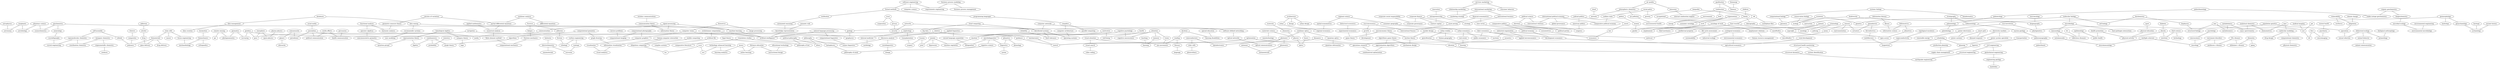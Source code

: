 strict graph "" {
	node [label="\N"];
	2053	[id=2053,
		label=exoplanets,
		level=6,
		pos="-12212.093508848766,-8128.687470423221",
		weight=0];
	4895	[id=4895,
		label=astronomy,
		level=6,
		pos="-12550.876695762203,-9543.082760624477",
		weight=0];
	2053 -- 4895	[level=6];
	3163	[id=3163,
		label=astrobiology,
		level=6,
		pos="-11290.850110504618,-7171.734006421656",
		weight=0];
	2053 -- 3163	[level=6];
	6	[id=6,
		label=gasification,
		level=7,
		pos="-20362.047614161955,16638.62309094028",
		weight=0];
	476	[id=476,
		label=combustion,
		level=5,
		pos="-19637.796480166387,17808.087986346894",
		weight=0];
	6 -- 476	[level=7];
	3697	[id=3697,
		label=biomass,
		level=8,
		pos="-21007.812276681892,16061.119360492492",
		weight=0];
	6 -- 3697	[level=8];
	2059	[id=2059,
		label="mental health",
		level=8,
		pos="14157.190003814258,-24315.09666735516",
		weight=0];
	121	[id=121,
		label=psychiatry,
		level=8,
		pos="13441.24161601768,-23733.013398872274",
		weight=0];
	2059 -- 121	[level=8];
	14	[id=14,
		label="labor economics",
		level=1,
		pos="-10814.005778341572,8105.266777822127",
		weight=0];
	4794	[id=4794,
		label="applied microeconomics",
		level=1,
		pos="-11952.608673939789,6850.5927720570035",
		weight=0];
	14 -- 4794	[level=1];
	974	[id=974,
		label="public economics",
		level=5,
		pos="-12184.239256656185,7532.171011184706",
		weight=0];
	14 -- 974	[level=5];
	1519	[id=1519,
		label="development economics",
		level=1,
		pos="-11506.791486323713,9133.076842356144",
		weight=0];
	14 -- 1519	[level=1];
	2065	[id=2065,
		label="media effects",
		level=7,
		pos="10442.758384483517,-5357.004640059655",
		weight=0];
	3402	[id=3402,
		label="political communication",
		level=7,
		pos="8964.777098607592,-4363.878781335389",
		weight=0];
	2065 -- 3402	[level=7];
	3505	[id=3505,
		label="health communication",
		level=7,
		pos="11623.430303319386,-6084.166320436278",
		weight=0];
	2065 -- 3505	[level=7];
	2068	[id=2068,
		label=macroeconomics,
		level=5,
		pos="-8179.280111589598,23699.453254450094",
		weight=0];
	704	[id=704,
		label=growth,
		level=5,
		pos="-7238.964208120439,22614.094933476867",
		weight=0];
	2068 -- 704	[level=5];
	3171	[id=3171,
		label="international finance",
		level=5,
		pos="-8358.073231478718,22142.00581687884",
		weight=0];
	2068 -- 3171	[level=5];
	23	[id=23,
		label=geodesy,
		level=1,
		pos="-5368.14358263765,-2704.5403502288223",
		weight=0];
	4955	[id=4955,
		label=surveying,
		level=5,
		pos="-2610.105397585973,-3735.444259067224",
		weight=0];
	23 -- 4955	[level=5];
	1080	[id=1080,
		label=gnss,
		level=1,
		pos="-5265.113024903495,-344.5371511727176",
		weight=0];
	23 -- 1080	[level=1];
	4092	[id=4092,
		label=geophysics,
		level=1,
		pos="-6058.695797117739,-4037.386115843787",
		weight=0];
	23 -- 4092	[level=1];
	2071	[id=2071,
		label="computational geometry",
		level=4,
		pos="7351.295754392126,16532.07732079274",
		weight=0];
	3206	[id=3206,
		label=algorithms,
		level=4,
		pos="7239.177654802656,17936.13404479998",
		weight=0];
	2071 -- 3206	[level=4];
	3250	[id=3250,
		label="graph drawing",
		level=4,
		pos="6550.412955317788,14855.08556096202",
		weight=0];
	2071 -- 3250	[level=4];
	4124	[id=4124,
		label="cognitive psychology",
		level=5,
		pos="14384.445335030663,10392.392733558783",
		weight=0];
	4214	[id=4214,
		label=psycholinguistics,
		level=5,
		pos="13347.52602250926,9448.386069100647",
		weight=0];
	4124 -- 4214	[level=5];
	544	[id=544,
		label="cognitive neuroscience",
		level=5,
		pos="15146.964385334924,11633.731075577527",
		weight=0];
	4124 -- 544	[level=5];
	4126	[id=4126,
		label=metabolomics,
		level=6,
		pos="9621.261381395165,-23529.490958699575",
		weight=0];
	715	[id=715,
		label="mass spectrometry",
		level=6,
		pos="9427.743938322812,-24637.146404024457",
		weight=0];
	4126 -- 715	[level=6];
	1406	[id=1406,
		label=metabonomics,
		level=6,
		pos="10172.929624558796,-22446.49071011408",
		weight=0];
	4126 -- 1406	[level=6];
	2085	[id=2085,
		label=motivation,
		level=6,
		pos="17604.813739950136,12274.968740203361",
		weight=0];
	4171	[id=4171,
		label=emotion,
		level=6,
		pos="17071.427950283673,13128.99294483416",
		weight=0];
	2085 -- 4171	[level=6];
	3821	[id=3821,
		label="well-being",
		level=6,
		pos="18518.160941927476,11587.231828060225",
		weight=0];
	2085 -- 3821	[level=6];
	38	[id=38,
		label=dyslexia,
		level=7,
		pos="19100.30274645682,10605.025222051805",
		weight=0];
	2454	[id=2454,
		label=reading,
		level=6,
		pos="18316.21458250503,10234.36748917377",
		weight=0];
	38 -- 2454	[level=7];
	2778	[id=2778,
		label="learning disabilities",
		level=7,
		pos="20519.255525705143,10343.319389752754",
		weight=0];
	38 -- 2778	[level=7];
	40	[id=40,
		label=attention,
		level=5,
		pos="16048.204750273233,12514.282885410114",
		weight=0];
	40 -- 4171	[level=6];
	40 -- 544	[level=5];
	2691	[id=2691,
		label=vision,
		level=6,
		pos="16346.104647976666,11277.763836514276",
		weight=0];
	40 -- 2691	[level=6];
	2993	[id=2993,
		label=memory,
		level=7,
		pos="15371.722266861103,13673.228051208876",
		weight=0];
	40 -- 2993	[level=7];
	46	[id=46,
		label="molecular biology",
		level=4,
		pos="5140.82040436524,-18716.61258125554",
		weight=0];
	425	[id=425,
		label=microbiology,
		level=4,
		pos="4063.69505287122,-19688.600531673976",
		weight=0];
	46 -- 425	[level=4];
	850	[id=850,
		label=genetics,
		level=4,
		pos="4660.466392150259,-17105.60414918267",
		weight=0];
	46 -- 850	[level=4];
	3367	[id=3367,
		label="cell biology",
		level=5,
		pos="6841.816724789122,-18504.742109994222",
		weight=0];
	46 -- 3367	[level=5];
	4149	[id=4149,
		label="nonlinear optics",
		level=4,
		pos="23743.93499755842,-2423.836828073366",
		weight=0];
	96	[id=96,
		label=photonics,
		level=4,
		pos="22223.303086523556,-2612.52215824275",
		weight=0];
	4149 -- 96	[level=4];
	4677	[id=4677,
		label="quantum optics",
		level=8,
		pos="24862.291172380268,-2961.0954945220087",
		weight=0];
	4149 -- 4677	[level=8];
	810	[id=810,
		label=lasers,
		level=4,
		pos="24538.046577763333,-1302.8727495087758",
		weight=0];
	4149 -- 810	[level=4];
	4152	[id=4152,
		label=phonetics,
		level=8,
		pos="12921.777154485686,11873.660993338324",
		weight=0];
	2826	[id=2826,
		label=phonology,
		level=8,
		pos="13158.304077116674,12340.314113128115",
		weight=0];
	4152 -- 2826	[level=8];
	1513	[id=1513,
		label=linguistics,
		level=7,
		pos="13325.52277667345,10732.559191671036",
		weight=0];
	4152 -- 1513	[level=8];
	4153	[id=4153,
		label=fracture,
		level=5,
		pos="21044.555593467405,23468.497434800192",
		weight=0];
	4284	[id=4284,
		label=fatigue,
		level=5,
		pos="20137.286161311335,24541.313320469373",
		weight=0];
	4153 -- 4284	[level=5];
	2517	[id=2517,
		label=adhesion,
		level=5,
		pos="21204.432919284976,22635.277714117547",
		weight=0];
	4153 -- 2517	[level=5];
	4154	[id=4154,
		label="regional science",
		level=6,
		pos="-15449.42923471184,5749.612608279059",
		weight=0];
	272	[id=272,
		label="economic geography",
		level=5,
		pos="-14208.131411031523,6435.148009784536",
		weight=0];
	4154 -- 272	[level=6];
	3355	[id=3355,
		label="spatial econometrics",
		level=6,
		pos="-16552.489231064465,4763.216353064012",
		weight=0];
	4154 -- 3355	[level=6];
	62	[id=62,
		label="ecological economics",
		level=5,
		pos="-14463.992488629116,9666.814052567926",
		weight=0];
	612	[id=612,
		label="environmental economics",
		level=4,
		pos="-13377.199052128914,9756.68777290752",
		weight=0];
	62 -- 612	[level=5];
	1124	[id=1124,
		label="industrial ecology",
		level=5,
		pos="-15270.697461702553,10240.770161071388",
		weight=0];
	62 -- 1124	[level=5];
	4160	[id=4160,
		label=piezoelectric,
		level=7,
		pos="-24535.95475002889,19404.67834450738",
		weight=0];
	753	[id=753,
		label=actuators,
		level=7,
		pos="-23931.07124212493,20619.68820616357",
		weight=0];
	4160 -- 753	[level=7];
	939	[id=939,
		label=ferroelectrics,
		level=7,
		pos="-24886.701726739826,18528.906361613404",
		weight=0];
	4160 -- 939	[level=7];
	4166	[id=4166,
		label=patents,
		level=7,
		pos="-14756.152590627084,4223.913476355699",
		weight=0];
	4678	[id=4678,
		label="intellectual property",
		level=7,
		pos="-13889.630529812292,4801.0154249278185",
		weight=0];
	4166 -- 4678	[level=7];
	2922	[id=2922,
		label=copyright,
		level=7,
		pos="-15225.32224621166,3749.4979941894044",
		weight=0];
	4166 -- 2922	[level=7];
	4167	[id=4167,
		label=bioenergy,
		level=8,
		pos="-21896.074298029187,15612.075584401668",
		weight=0];
	4167 -- 3697	[level=8];
	3966	[id=3966,
		label="emotion regulation",
		level=7,
		pos="18148.741716295153,13747.371443789345",
		weight=0];
	4171 -- 3966	[level=7];
	2126	[id=2126,
		label="computational photography",
		level=7,
		pos="3109.60534365571,9580.727390182414",
		weight=0];
	664	[id=664,
		label="computer graphics",
		level=3,
		pos="3619.794541263273,8146.208079036076",
		weight=0];
	2126 -- 664	[level=7];
	4065	[id=4065,
		label="computational imaging",
		level=7,
		pos="1896.9039759745344,10370.628279999879",
		weight=0];
	2126 -- 4065	[level=7];
	2133	[id=2133,
		label="special education",
		level=8,
		pos="21252.136918239834,9382.831883892148",
		weight=0];
	2133 -- 2778	[level=8];
	86	[id=86,
		label="air quality",
		level=4,
		pos="-18430.36541478336,15382.951613857636",
		weight=0];
	334	[id=334,
		label="atmospheric chemistry",
		level=4,
		pos="-18960.65061063527,14439.66211402195",
		weight=0];
	86 -- 334	[level=4];
	1352	[id=1352,
		label=emissions,
		level=5,
		pos="-18539.849344934857,16300.758861706152",
		weight=0];
	86 -- 1352	[level=5];
	87	[id=87,
		label=databases,
		level=7,
		pos="2404.9813721207765,1760.7570166966964",
		weight=0];
	239	[id=239,
		label="data mining",
		level=6,
		pos="3025.1182835930113,2771.8458912830424",
		weight=0];
	87 -- 239	[level=7];
	3059	[id=3059,
		label="data management",
		level=8,
		pos="1305.5705851181729,954.2921696487501",
		weight=0];
	87 -- 3059	[level=8];
	2134	[id=2134,
		label=networks,
		level=6,
		pos="15645.778481868,-3029.8850917644368",
		weight=0];
	4898	[id=4898,
		label=security,
		level=7,
		pos="16394.609224365755,-4322.529077669089",
		weight=0];
	2134 -- 4898	[level=7];
	972	[id=972,
		label="distributed systems",
		level=3,
		pos="15414.523092229207,-1725.4233120223007",
		weight=0];
	2134 -- 972	[level=6];
	4185	[id=4185,
		label=materials,
		level=6,
		pos="27490.490970019295,-479.9094907994644",
		weight=0];
	2482	[id=2482,
		label=chemistry,
		level=6,
		pos="26854.103695505808,4.728718623759084",
		weight=0];
	4185 -- 2482	[level=6];
	91	[id=91,
		label="signal processing",
		level=5,
		pos="4462.275339359454,2578.819131214128",
		weight=0];
	2383	[id=2383,
		label=communication,
		level=6,
		pos="4252.156672801091,206.86281022239535",
		weight=0];
	91 -- 2383	[level=6];
	4539	[id=4539,
		label="machine learning",
		level=5,
		pos="3609.479590224268,3954.479450426555",
		weight=0];
	91 -- 4539	[level=5];
	3303	[id=3303,
		label="information theory",
		level=6,
		pos="5167.44218299293,1835.2347945764761",
		weight=0];
	91 -- 3303	[level=6];
	2141	[id=2141,
		label="technology enhanced learning",
		level=7,
		pos="4318.712715923185,21030.90192770172",
		weight=0];
	4845	[id=4845,
		label="learning analytics",
		level=7,
		pos="4756.980998379076,21999.447039024497",
		weight=0];
	2141 -- 4845	[level=7];
	1364	[id=1364,
		label=cscl,
		level=7,
		pos="3882.64917021105,20192.598560911192",
		weight=0];
	2141 -- 1364	[level=7];
	2573	[id=2573,
		label=plasmonics,
		level=7,
		pos="21387.384632566904,-3436.585790286409",
		weight=0];
	96 -- 2573	[level=7];
	1375	[id=1375,
		label=optoelectronics,
		level=7,
		pos="22096.368580309918,-1512.2946759445383",
		weight=0];
	96 -- 1375	[level=7];
	3897	[id=3897,
		label="optical communications",
		level=3,
		pos="20735.76495653073,-2175.9276390369587",
		weight=0];
	96 -- 3897	[level=4];
	97	[id=97,
		label=stratigraphy,
		level=2,
		pos="-4335.877622089001,-7898.62566199732",
		weight=0];
	2963	[id=2963,
		label=sedimentology,
		level=2,
		pos="-5588.220085375447,-7050.162865878432",
		weight=0];
	97 -- 2963	[level=2];
	1084	[id=1084,
		label=paleontology,
		level=2,
		pos="-3090.137748841369,-9699.662406420313",
		weight=0];
	97 -- 1084	[level=2];
	2151	[id=2151,
		label=geochemistry,
		level=2,
		pos="-7868.671282308735,-4882.953242763437",
		weight=0];
	183	[id=183,
		label=mineralogy,
		level=3,
		pos="-9595.652054773893,-4674.416300823347",
		weight=0];
	2151 -- 183	[level=3];
	1783	[id=1783,
		label=geology,
		level=1,
		pos="-6288.9094546004,-5277.434712324438",
		weight=0];
	2151 -- 1783	[level=2];
	1908	[id=1908,
		label=cosmochemistry,
		level=5,
		pos="-9272.138203085602,-5586.519430119819",
		weight=0];
	2151 -- 1908	[level=5];
	105	[id=105,
		label="urban studies",
		level=7,
		pos="-16936.176862169614,8272.436379584464",
		weight=0];
	4485	[id=4485,
		label=gentrification,
		level=7,
		pos="-16083.334582573601,8357.953529715653",
		weight=0];
	105 -- 4485	[level=7];
	3257	[id=3257,
		label="human geography",
		level=8,
		pos="-16510.787470930325,7054.414052356833",
		weight=0];
	105 -- 3257	[level=8];
	3516	[id=3516,
		label="cognitive science",
		level=6,
		pos="14050.14186968148,8242.8981378437",
		weight=0];
	4214 -- 3516	[level=6];
	4214 -- 1513	[level=7];
	1841	[id=1841,
		label=bilingualism,
		level=5,
		pos="12190.154692211408,8951.275603791897",
		weight=0];
	4214 -- 1841	[level=5];
	2901	[id=2901,
		label=neuroimaging,
		level=7,
		pos="12271.144134888767,-23075.503824855467",
		weight=0];
	121 -- 2901	[level=8];
	4222	[id=4222,
		label="electricity markets",
		level=5,
		pos="-10602.270561712743,1733.3676514332633",
		weight=0];
	1050	[id=1050,
		label="power system operation",
		level=5,
		pos="-8588.030615933829,2757.1198003438326",
		weight=0];
	4222 -- 1050	[level=5];
	3862	[id=3862,
		label="demand response",
		level=6,
		pos="-12565.112005900295,1163.5223678469238",
		weight=0];
	4222 -- 3862	[level=6];
	2174	[id=2174,
		label="services marketing",
		level=8,
		pos="-15345.551097037673,24411.86235855728",
		weight=0];
	2394	[id=2394,
		label="relationship marketing",
		level=7,
		pos="-16165.878448207153,24306.44988901307",
		weight=0];
	2174 -- 2394	[level=8];
	434	[id=434,
		label="consumer behavior",
		level=8,
		pos="-14696.571516530596,25295.72832543903",
		weight=0];
	2174 -- 434	[level=8];
	130	[id=130,
		label="functional analysis",
		level=5,
		pos="14402.115527702425,18466.641485525037",
		weight=0];
	373	[id=373,
		label="operator algebras",
		level=5,
		pos="13376.484788038608,18332.65571983022",
		weight=0];
	130 -- 373	[level=5];
	1691	[id=1691,
		label="harmonic analysis",
		level=5,
		pos="14965.184508326649,19348.567423429115",
		weight=0];
	130 -- 1691	[level=5];
	2179	[id=2179,
		label="systems biology",
		level=5,
		pos="444.91556023417104,-18254.07697654404",
		weight=0];
	337	[id=337,
		label=bioinformatics,
		level=5,
		pos="-503.65809388200705,-18545.15292785538",
		weight=0];
	2179 -- 337	[level=5];
	1817	[id=1817,
		label="computational biology",
		level=5,
		pos="1886.0441217952175,-17605.479149929637",
		weight=0];
	2179 -- 1817	[level=5];
	4238	[id=4238,
		label=astrophysics,
		level=6,
		pos="-12013.880063883855,-10928.8200162204",
		weight=0];
	4238 -- 4895	[level=6];
	145	[id=145,
		label="computer networks",
		level=3,
		pos="16732.824203910994,-1890.0194785178435",
		weight=0];
	2253	[id=2253,
		label="software defined networking",
		level=3,
		pos="18200.18286303748,-1681.1849812871922",
		weight=0];
	145 -- 2253	[level=3];
	145 -- 972	[level=3];
	2197	[id=2197,
		label="industrial organization",
		level=1,
		pos="-12163.5464396294,5329.1781856864345",
		weight=0];
	2536	[id=2536,
		label=auctions,
		level=1,
		pos="-11005.080930840542,5054.258056085613",
		weight=0];
	2197 -- 2536	[level=1];
	2197 -- 4794	[level=1];
	3981	[id=3981,
		label=antitrust,
		level=6,
		pos="-12759.3359583978,4716.408069932959",
		weight=0];
	2197 -- 3981	[level=6];
	2207	[id=2207,
		label=robotics,
		level=1,
		pos="1706.2090611202086,5321.968094001122",
		weight=0];
	4447	[id=4447,
		label=mechatronics,
		level=1,
		pos="109.82986024202188,4853.632099853596",
		weight=0];
	2207 -- 4447	[level=1];
	1786	[id=1786,
		label="artificial intelligence",
		level=1,
		pos="3343.5481576450807,5627.539298137892",
		weight=0];
	2207 -- 1786	[level=1];
	2219	[id=2219,
		label="inorganic chemistry",
		level=6,
		pos="-17988.209960896635,-7282.183701925193",
		weight=0];
	2322	[id=2322,
		label="organometallic chemistry",
		level=6,
		pos="-18904.04465532501,-6839.472766660568",
		weight=0];
	2219 -- 2322	[level=6];
	1834	[id=1834,
		label="coordination chemistry",
		level=6,
		pos="-16911.843268220957,-7707.092125573052",
		weight=0];
	2219 -- 1834	[level=6];
	174	[id=174,
		label="human-computer interaction",
		level=6,
		pos="3541.7881654777925,15893.924751107217",
		weight=0];
	879	[id=879,
		label="ubiquitous computing",
		level=7,
		pos="4106.965350892213,16721.30012334296",
		weight=0];
	174 -- 879	[level=7];
	3269	[id=3269,
		label="information visualization",
		level=4,
		pos="4065.7070156908276,13894.628081906",
		weight=0];
	174 -- 3269	[level=6];
	2504	[id=2504,
		label=crystallography,
		level=3,
		pos="-11557.54531532693,-4879.349243641667",
		weight=0];
	183 -- 2504	[level=3];
	4279	[id=4279,
		label=paleoclimatology,
		level=6,
		pos="-5963.61935686608,-12781.958406864642",
		weight=0];
	4689	[id=4689,
		label=paleoecology,
		level=6,
		pos="-4373.669436555368,-11593.703056805685",
		weight=0];
	4279 -- 4689	[level=6];
	2884	[id=2884,
		label="stable isotope geochemistry",
		level=6,
		pos="-7157.222082913267,-14126.573100959013",
		weight=0];
	4279 -- 2884	[level=6];
	2233	[id=2233,
		label="civil engineering",
		level=7,
		pos="-4342.508931942769,12835.955388324666",
		weight=0];
	2685	[id=2685,
		label="structural engineering",
		level=7,
		pos="-3425.9102387470743,12077.918608544656",
		weight=0];
	2233 -- 2685	[level=7];
	4790	[id=4790,
		label="geotechnical engineering",
		level=7,
		pos="-4422.559912563492,14244.651305366511",
		weight=0];
	2233 -- 4790	[level=7];
	188	[id=188,
		label="organic geochemistry",
		level=6,
		pos="-8067.492269304453,-15131.921323518502",
		weight=0];
	4469	[id=4469,
		label=biogeochemistry,
		level=6,
		pos="-9047.044459819923,-16803.9271158894",
		weight=0];
	188 -- 4469	[level=6];
	188 -- 2884	[level=6];
	3911	[id=3911,
		label="fracture mechanics",
		level=5,
		pos="19108.821646664706,24271.592459702297",
		weight=0];
	4284 -- 3911	[level=5];
	2240	[id=2240,
		label=addiction,
		level=8,
		pos="-22043.536497622117,-12818.434142269462",
		weight=0];
	2686	[id=2686,
		label=alcohol,
		level=8,
		pos="-21405.67933907677,-13399.974237610004",
		weight=0];
	2240 -- 2686	[level=8];
	2241	[id=2241,
		label="social policy",
		level=2,
		pos="-17806.113299604425,12066.124413782229",
		weight=0];
	2303	[id=2303,
		label="welfare state",
		level=2,
		pos="-16899.699504825145,12686.331121317056",
		weight=0];
	2241 -- 2303	[level=2];
	1639	[id=1639,
		label=poverty,
		level=2,
		pos="-18459.447052859567,11022.203899296403",
		weight=0];
	2241 -- 1639	[level=2];
	4475	[id=4475,
		label="optical networks",
		level=3,
		pos="19355.957717562025,-1932.5286293009538",
		weight=0];
	2253 -- 4475	[level=3];
	2255	[id=2255,
		label=macroevolution,
		level=2,
		pos="-1371.2557322963853,-11446.796135104605",
		weight=0];
	1327	[id=1327,
		label=phylogenetics,
		level=2,
		pos="5.535064141133869,-12659.277769304348",
		weight=0];
	2255 -- 1327	[level=2];
	3878	[id=3878,
		label=paleobiology,
		level=2,
		pos="-1958.071564335306,-10710.916604288626",
		weight=0];
	2255 -- 3878	[level=2];
	210	[id=210,
		label=organizations,
		level=7,
		pos="-21129.783906055938,9956.933939532153",
		weight=0];
	2507	[id=2507,
		label="economic sociology",
		level=8,
		pos="-21910.73217916256,9346.476398694327",
		weight=0];
	210 -- 2507	[level=8];
	1037	[id=1037,
		label=work,
		level=3,
		pos="-20919.471969422983,10854.437411212586",
		weight=0];
	210 -- 1037	[level=7];
	213	[id=213,
		label=anxiety,
		level=7,
		pos="19362.58127844923,13673.755220334398",
		weight=0];
	2490	[id=2490,
		label=depression,
		level=8,
		pos="20154.569365186806,14091.642828334188",
		weight=0];
	213 -- 2490	[level=8];
	3922	[id=3922,
		label=ptsd,
		level=7,
		pos="20317.684926399415,12995.372316672296",
		weight=0];
	213 -- 3922	[level=7];
	213 -- 3966	[level=7];
	4311	[id=4311,
		label="topological insulators",
		level=8,
		pos="-27044.81399993066,21412.61938448917",
		weight=0];
	3497	[id=3497,
		label=superconductivity,
		level=8,
		pos="-25861.894516180677,20411.833247406757",
		weight=0];
	4311 -- 3497	[level=8];
	2264	[id=2264,
		label="analytical chemistry",
		level=6,
		pos="9839.984424904877,-25605.864812148022",
		weight=0];
	2264 -- 715	[level=6];
	1087	[id=1087,
		label=chemometrics,
		level=7,
		pos="10367.390956236875,-26386.14784763762",
		weight=0];
	2264 -- 1087	[level=7];
	231	[id=231,
		label=sensors,
		level=7,
		pos="-24102.334998612478,21417.37515119045",
		weight=0];
	4825	[id=4825,
		label=mems,
		level=7,
		pos="-22925.72646531434,21721.12828723299",
		weight=0];
	231 -- 4825	[level=7];
	231 -- 753	[level=7];
	1052	[id=1052,
		label=instrumentation,
		level=8,
		pos="-24557.939291106522,22100.048436237408",
		weight=0];
	231 -- 1052	[level=8];
	4332	[id=4332,
		label="medical imaging",
		level=6,
		pos="10911.796475932013,-19461.27169299721",
		weight=0];
	3078	[id=3078,
		label=mri,
		level=6,
		pos="11529.841118653354,-20322.70083093937",
		weight=0];
	4332 -- 3078	[level=6];
	4334	[id=4334,
		label="homological algebra",
		level=6,
		pos="11303.785447305658,20512.355405766502",
		weight=0];
	452	[id=452,
		label="category theory",
		level=6,
		pos="10943.737188218027,21248.59659277665",
		weight=0];
	4334 -- 452	[level=6];
	2852	[id=2852,
		label="representation theory",
		level=5,
		pos="10672.829633516852,19825.367746809716",
		weight=0];
	4334 -- 2852	[level=6];
	2310	[id=2310,
		label="recommender systems",
		level=8,
		pos="2952.8300631395173,1608.9646704044992",
		weight=0];
	239 -- 2310	[level=8];
	239 -- 4539	[level=6];
	4338	[id=4338,
		label="political science",
		level=2,
		pos="-12994.220205497571,13593.540230489496",
		weight=0];
	4427	[id=4427,
		label=elections,
		level=2,
		pos="-12192.526236083531,13154.117339340466",
		weight=0];
	4338 -- 4427	[level=2];
	1086	[id=1086,
		label="international relations",
		level=2,
		pos="-14023.318683496698,13963.727267100938",
		weight=0];
	4338 -- 1086	[level=2];
	2292	[id=2292,
		label=transportation,
		level=8,
		pos="-7537.163997414217,742.7990785550843",
		weight=0];
	1833	[id=1833,
		label=logistics,
		level=8,
		pos="-6912.321444590712,1688.390500299783",
		weight=0];
	2292 -- 1833	[level=8];
	4341	[id=4341,
		label="cloud computing",
		level=6,
		pos="15417.611546997903,-672.686639941388",
		weight=0];
	4341 -- 972	[level=6];
	1830	[id=1830,
		label="big data",
		level=8,
		pos="16721.701260616035,-157.04010741797646",
		weight=0];
	4341 -- 1830	[level=8];
	249	[id=249,
		label="inverse problems",
		level=8,
		pos="1004.9944903158433,10693.635812220642",
		weight=0];
	249 -- 4065	[level=8];
	4350	[id=4350,
		label=geomorphology,
		level=6,
		pos="-6422.702792656295,-8131.770798962938",
		weight=0];
	750	[id=750,
		label=hydrology,
		level=6,
		pos="-7706.773036952007,-8243.902350305261",
		weight=0];
	4350 -- 750	[level=6];
	4350 -- 2963	[level=6];
	3008	[id=3008,
		label=geoarchaeology,
		level=6,
		pos="-6413.681138264151,-9323.122980933671",
		weight=0];
	4350 -- 3008	[level=6];
	4942	[id=4942,
		label="comparative political economy",
		level=2,
		pos="-16072.270300132795,12859.40056847802",
		weight=0];
	2303 -- 4942	[level=2];
	4352	[id=4352,
		label="educational technology",
		level=8,
		pos="6850.924328747842,26163.148085773435",
		weight=0];
	2750	[id=2750,
		label="instructional design",
		level=8,
		pos="6855.058221608745,24806.23502785795",
		weight=0];
	4352 -- 2750	[level=8];
	2811	[id=2811,
		label="user modeling",
		level=8,
		pos="2968.180335334091,490.92451239141724",
		weight=0];
	2310 -- 2811	[level=8];
	263	[id=263,
		label=biochemistry,
		level=5,
		pos="7941.374596141733,-19384.52511010999",
		weight=0];
	263 -- 3367	[level=5];
	1454	[id=1454,
		label=biophysics,
		level=5,
		pos="8666.106037234702,-20712.07173789623",
		weight=0];
	263 -- 1454	[level=5];
	4360	[id=4360,
		label=vulnerability,
		level=7,
		pos="-3805.502001869973,-13696.826484339128",
		weight=0];
	4762	[id=4762,
		label=resilience,
		level=8,
		pos="-3701.4588640513757,-12637.873684175844",
		weight=0];
	4360 -- 4762	[level=8];
	1096	[id=1096,
		label=adaptation,
		level=5,
		pos="-3051.0329540795406,-14651.122675696011",
		weight=0];
	4360 -- 1096	[level=7];
	268	[id=268,
		label="rural development",
		level=8,
		pos="-12122.53760840372,10623.929108251778",
		weight=0];
	4093	[id=4093,
		label="agricultural economics",
		level=4,
		pos="-12175.084370698898,9735.217484854233",
		weight=0];
	268 -- 4093	[level=8];
	270	[id=270,
		label="international marketing",
		level=7,
		pos="-15667.874306517779,23531.616468162327",
		weight=0];
	3475	[id=3475,
		label="international business",
		level=7,
		pos="-14977.25409764781,22812.51253050714",
		weight=0];
	270 -- 3475	[level=7];
	3522	[id=3522,
		label="marketing strategy",
		level=7,
		pos="-17113.548090720105,23541.576425956944",
		weight=0];
	270 -- 3522	[level=7];
	4386	[id=4386,
		label="urban economics",
		level=5,
		pos="-13515.074728006872,7153.109638489303",
		weight=0];
	272 -- 4386	[level=5];
	2829	[id=2829,
		label=catalysis,
		level=6,
		pos="-20113.102741403745,-6255.894944044326",
		weight=0];
	2322 -- 2829	[level=6];
	4376	[id=4376,
		label=inequality,
		level=3,
		pos="-19186.610582806323,10097.453585377823",
		weight=0];
	2903	[id=2903,
		label=family,
		level=3,
		pos="-20316.61803172772,9701.111286228317",
		weight=0];
	4376 -- 2903	[level=3];
	4376 -- 1639	[level=3];
	285	[id=285,
		label=optimization,
		level=1,
		pos="-2185.286002624059,4615.37333772005",
		weight=0];
	835	[id=835,
		label="operations research",
		level=1,
		pos="-3752.8142294269715,4438.719745660927",
		weight=0];
	285 -- 835	[level=1];
	3898	[id=3898,
		label=control,
		level=1,
		pos="-766.5005122968931,4424.20492118645",
		weight=0];
	285 -- 3898	[level=1];
	288	[id=288,
		label=rhetoric,
		level=6,
		pos="-15411.902923488757,-11902.172071036239",
		weight=0];
	4415	[id=4415,
		label=composites,
		level=6,
		pos="-16190.848251519623,-11419.84510546648",
		weight=0];
	288 -- 4415	[level=6];
	2336	[id=2336,
		label=epidemiology,
		level=5,
		pos="2990.277204804238,-23361.27857908169",
		weight=0];
	4891	[id=4891,
		label="public health",
		level=5,
		pos="2776.9201490794258,-24226.83085027813",
		weight=0];
	2336 -- 4891	[level=5];
	798	[id=798,
		label="infectious diseases",
		level=5,
		pos="3509.3711286181237,-22076.32370381192",
		weight=0];
	2336 -- 798	[level=5];
	4386 -- 974	[level=5];
	3245	[id=3245,
		label="real estate",
		level=7,
		pos="-14292.21239449105,7676.872030342507",
		weight=0];
	4386 -- 3245	[level=7];
	4390	[id=4390,
		label=diabetes,
		level=8,
		pos="4022.4997200538705,-28210.478606199835",
		weight=0];
	2687	[id=2687,
		label=obesity,
		level=6,
		pos="3262.3619127717216,-27305.946441063646",
		weight=0];
	4390 -- 2687	[level=8];
	2343	[id=2343,
		label=bibliometrics,
		level=7,
		pos="-17620.00824598725,2387.4193002426728",
		weight=0];
	429	[id=429,
		label=altmetrics,
		level=7,
		pos="-16558.65669496836,3015.726833569665",
		weight=0];
	2343 -- 429	[level=7];
	3445	[id=3445,
		label="information science",
		level=7,
		pos="-17892.32562064954,1355.2971773915513",
		weight=0];
	2343 -- 3445	[level=7];
	4406	[id=4406,
		label=biometrics,
		level=5,
		pos="2263.6332341173993,7859.11176960957",
		weight=0];
	2487	[id=2487,
		label="computer vision",
		level=3,
		pos="3310.3805110723088,7163.940744440256",
		weight=0];
	4406 -- 2487	[level=5];
	980	[id=980,
		label="image processing",
		level=5,
		pos="1474.6166720052604,8693.880295194107",
		weight=0];
	4406 -- 980	[level=5];
	3501	[id=3501,
		label=polymers,
		level=4,
		pos="-17506.449205456916,-11316.846130298507",
		weight=0];
	4415 -- 3501	[level=6];
	327	[id=327,
		label="climate change",
		level=5,
		pos="-2697.482015382994,-13914.449913586559",
		weight=0];
	327 -- 1096	[level=5];
	4424	[id=4424,
		label=architecture,
		level=6,
		pos="-19908.168956957994,3331.340867100595",
		weight=0];
	2498	[id=2498,
		label=design,
		level=8,
		pos="-20594.353897610436,2506.0460827445854",
		weight=0];
	4424 -- 2498	[level=8];
	2856	[id=2856,
		label=urban,
		level=6,
		pos="-18812.035035663856,3970.9867330020606",
		weight=0];
	4424 -- 2856	[level=6];
	3910	[id=3910,
		label="urban design",
		level=8,
		pos="-20972.203976246645,3349.5117697621",
		weight=0];
	4424 -- 3910	[level=8];
	329	[id=329,
		label=scheduling,
		level=5,
		pos="-5094.49580465793,3842.4844474911997",
		weight=0];
	329 -- 835	[level=5];
	3215	[id=3215,
		label="production planning",
		level=7,
		pos="-5477.246045412081,3360.1962114509024",
		weight=0];
	329 -- 3215	[level=7];
	3724	[id=3724,
		label=planning,
		level=5,
		pos="-7125.0278817818335,3549.0198145531954",
		weight=0];
	329 -- 3724	[level=5];
	2376	[id=2376,
		label="translation studies",
		level=8,
		pos="7009.204651222228,8949.422983663755",
		weight=0];
	3734	[id=3734,
		label="corpus linguistics",
		level=5,
		pos="7111.517153462228,7930.543836981018",
		weight=0];
	2376 -- 3734	[level=8];
	4031	[id=4031,
		label="comparative literature",
		level=8,
		pos="6386.768217208483,9903.844586098165",
		weight=0];
	2376 -- 4031	[level=8];
	1444	[id=1444,
		label=congress,
		level=2,
		pos="-11033.032318348814,13723.865402417945",
		weight=0];
	4427 -- 1444	[level=2];
	1656	[id=1656,
		label="political parties",
		level=1,
		pos="-11118.425702659868,12526.518149211313",
		weight=0];
	4427 -- 1656	[level=2];
	2381	[id=2381,
		label=cscw,
		level=7,
		pos="4017.0460235026194,18995.22810749434",
		weight=0];
	2381 -- 1364	[level=7];
	1530	[id=1530,
		label=hci,
		level=7,
		pos="4311.7602871331765,18007.13209550325",
		weight=0];
	2381 -- 1530	[level=7];
	4569	[id=4569,
		label="air pollution",
		level=4,
		pos="-19377.694973165035,13392.584082410247",
		weight=0];
	334 -- 4569	[level=4];
	1288	[id=1288,
		label=aerosols,
		level=8,
		pos="-19313.491283961965,14959.098996637696",
		weight=0];
	334 -- 1288	[level=8];
	1650	[id=1650,
		label=media,
		level=6,
		pos="4920.117348687706,-2729.4365063463824",
		weight=0];
	2383 -- 1650	[level=6];
	342	[id=342,
		label="microeconomic theory",
		level=6,
		pos="-9161.22327661509,4778.185822451031",
		weight=0];
	2574	[id=2574,
		label="auction theory",
		level=1,
		pos="-8685.762483272572,5654.6797950178525",
		weight=0];
	342 -- 2574	[level=6];
	1819	[id=1819,
		label="game theory",
		level=6,
		pos="-10137.982328089669,4298.154842998191",
		weight=0];
	342 -- 1819	[level=6];
	344	[id=344,
		label="structural health monitoring",
		level=8,
		pos="-3659.597296610252,9482.587940408823",
		weight=0];
	1396	[id=1396,
		label="structural dynamics",
		level=7,
		pos="-2757.788674227562,10039.853288112727",
		weight=0];
	344 -- 1396	[level=8];
	3523	[id=3523,
		label="system identification",
		level=8,
		pos="-4885.796986945477,9982.684913585266",
		weight=0];
	344 -- 3523	[level=8];
	4442	[id=4442,
		label="judicial politics",
		level=3,
		pos="-9115.955683109629,15171.39417310859",
		weight=0];
	2858	[id=2858,
		label="american politics",
		level=3,
		pos="-9923.458063494529,13905.175811461182",
		weight=0];
	4442 -- 2858	[level=3];
	2923	[id=2923,
		label=courts,
		level=3,
		pos="-9196.488965214512,16179.623346350321",
		weight=0];
	4442 -- 2923	[level=3];
	2394 -- 3522	[level=7];
	2397	[id=2397,
		label="distance education",
		level=7,
		pos="6541.143714041868,23902.876569810225",
		weight=0];
	2397 -- 2750	[level=8];
	1447	[id=1447,
		label="online learning",
		level=7,
		pos="5605.893551332922,23545.56568071969",
		weight=0];
	2397 -- 1447	[level=7];
	4447 -- 3898	[level=1];
	2401	[id=2401,
		label="self-assembly",
		level=4,
		pos="-16826.93024091335,-8814.524485041138",
		weight=0];
	4662	[id=4662,
		label=colloids,
		level=4,
		pos="-17329.98712987859,-9904.130253675752",
		weight=0];
	2401 -- 4662	[level=4];
	2794	[id=2794,
		label="supramolecular chemistry",
		level=3,
		pos="-15763.205050662265,-7876.499957055786",
		weight=0];
	2401 -- 2794	[level=4];
	2402	[id=2402,
		label="sociology of work",
		level=7,
		pos="-18572.728283648274,12404.736120624515",
		weight=0];
	3143	[id=3143,
		label="employment relations",
		level=8,
		pos="-17947.35406626688,13154.83733046543",
		weight=0];
	2402 -- 3143	[level=8];
	1770	[id=1770,
		label=employment,
		level=7,
		pos="-19825.64124643391,11654.848261199326",
		weight=0];
	2402 -- 1770	[level=7];
	4452	[id=4452,
		label="financial econometrics",
		level=4,
		pos="-8568.647130704892,20360.981734263325",
		weight=0];
	586	[id=586,
		label="time series",
		level=4,
		pos="-8701.706769226774,19506.893149443324",
		weight=0];
	4452 -- 586	[level=4];
	3026	[id=3026,
		label="asset pricing",
		level=5,
		pos="-9666.01699107728,21109.63902897175",
		weight=0];
	4452 -- 3026	[level=5];
	358	[id=358,
		label="mobile computing",
		level=8,
		pos="5133.45539428286,16790.142473520285",
		weight=0];
	358 -- 879	[level=8];
	2408	[id=2408,
		label="calculus of variations",
		level=5,
		pos="14809.35020738773,21661.742512954756",
		weight=0];
	4842	[id=4842,
		label="partial differential equations",
		level=5,
		pos="15522.959130373005,23053.98328201408",
		weight=0];
	2408 -- 4842	[level=5];
	1360	[id=1360,
		label="geometric measure theory",
		level=5,
		pos="14786.909033632055,20679.434906067363",
		weight=0];
	2408 -- 1360	[level=5];
	364	[id=364,
		label="materials science",
		level=5,
		pos="25952.917012991133,1322.6222521297025",
		weight=0];
	2495	[id=2495,
		label=physics,
		level=5,
		pos="25632.18367720004,182.22613481883377",
		weight=0];
	364 -- 2495	[level=5];
	643	[id=643,
		label=nanotechnology,
		level=5,
		pos="25957.781623907005,2202.4352152811653",
		weight=0];
	364 -- 643	[level=5];
	2419	[id=2419,
		label="environmental engineering",
		level=8,
		pos="-10877.981237281194,-19439.345117162964",
		weight=0];
	2950	[id=2950,
		label="environmental microbiology",
		level=7,
		pos="-10310.654694612178,-18633.20091231405",
		weight=0];
	2419 -- 2950	[level=8];
	4870	[id=4870,
		label="microbial ecology",
		level=7,
		pos="-9707.620366927693,-17710.00807474839",
		weight=0];
	4469 -- 4870	[level=7];
	970	[id=970,
		label="noncommutative geometry",
		level=5,
		pos="12286.474213650117,18485.6587821294",
		weight=0];
	373 -- 970	[level=5];
	4475 -- 3897	[level=3];
	4479	[id=4479,
		label="applied linguistics",
		level=5,
		pos="9261.401206398892,9194.596946429987",
		weight=0];
	2503	[id=2503,
		label="discourse analysis",
		level=5,
		pos="8150.625111873129,8843.635097150514",
		weight=0];
	4479 -- 2503	[level=5];
	738	[id=738,
		label="second language acquisition",
		level=5,
		pos="10759.966631906082,8861.296694718198",
		weight=0];
	4479 -- 738	[level=5];
	384	[id=384,
		label=trust,
		level=7,
		pos="16426.769168784063,-6634.447977015747",
		weight=0];
	2630	[id=2630,
		label=privacy,
		level=7,
		pos="15998.608240561938,-5546.481148626294",
		weight=0];
	384 -- 2630	[level=7];
	2952	[id=2952,
		label=cooperation,
		level=8,
		pos="17270.484317145267,-7055.747889755945",
		weight=0];
	384 -- 2952	[level=8];
	387	[id=387,
		label="algorithmic game theory",
		level=1,
		pos="-6719.797200659973,5490.944285689043",
		weight=0];
	2665	[id=2665,
		label="approximation algorithms",
		level=1,
		pos="-5397.32275484098,6613.348532038784",
		weight=0];
	387 -- 2665	[level=1];
	3514	[id=3514,
		label="mechanism design",
		level=1,
		pos="-7714.875317821971,5580.586214614743",
		weight=0];
	387 -- 3514	[level=1];
	3968	[id=3968,
		label=housing,
		level=7,
		pos="-15233.83154207872,8423.86889789728",
		weight=0];
	4485 -- 3968	[level=7];
	4488	[id=4488,
		label="nonlinear analysis",
		level=7,
		pos="14844.043522829419,23764.08305497388",
		weight=0];
	4488 -- 4842	[level=7];
	817	[id=817,
		label="differential equations",
		level=8,
		pos="14642.884514508334,24510.798745291166",
		weight=0];
	4488 -- 817	[level=8];
	393	[id=393,
		label="software engineering",
		level=6,
		pos="8884.637536037537,2240.3906512338085",
		weight=0];
	4537	[id=4537,
		label="formal methods",
		level=2,
		pos="8270.92904686563,1069.8823886367597",
		weight=0];
	393 -- 4537	[level=6];
	3503	[id=3503,
		label="requirements engineering",
		level=7,
		pos="10449.944395737419,2606.15533108736",
		weight=0];
	393 -- 3503	[level=7];
	1940	[id=1940,
		label="computer science",
		level=6,
		pos="9878.803216036711,3355.0651847289764",
		weight=0];
	393 -- 1940	[level=6];
	2442	[id=2442,
		label=moocs,
		level=7,
		pos="5207.390619584858,22719.237531313385",
		weight=0];
	2442 -- 4845	[level=7];
	2442 -- 1447	[level=7];
	4494	[id=4494,
		label=biodiversity,
		level=3,
		pos="2523.932762684348,-13658.64046447442",
		weight=0];
	4933	[id=4933,
		label=biogeography,
		level=2,
		pos="1491.0588577821736,-12655.967207105587",
		weight=0];
	4494 -- 4933	[level=3];
	3174	[id=3174,
		label=ecology,
		level=3,
		pos="3976.3188591082985,-14524.047033929959",
		weight=0];
	4494 -- 3174	[level=3];
	4497	[id=4497,
		label="surface engineering",
		level=6,
		pos="20410.498334506614,20791.59321899462",
		weight=0];
	946	[id=946,
		label=tribology,
		level=5,
		pos="19386.472000835132,20749.78244800615",
		weight=0];
	4497 -- 946	[level=6];
	990	[id=990,
		label=coatings,
		level=6,
		pos="20983.165513918382,21076.938947616152",
		weight=0];
	4497 -- 990	[level=6];
	741	[id=741,
		label=literacy,
		level=6,
		pos="18906.301473703235,9387.554052307496",
		weight=0];
	2454 -- 741	[level=6];
	1194	[id=1194,
		label="eye movements",
		level=6,
		pos="17231.903556213572,10239.773193990168",
		weight=0];
	2454 -- 1194	[level=6];
	4515	[id=4515,
		label=dementia,
		level=6,
		pos="-2656.736591146416,-28331.63504627649",
		weight=0];
	2893	[id=2893,
		label=aging,
		level=6,
		pos="-1641.1723371024013,-27961.656072428385",
		weight=0];
	4515 -- 2893	[level=6];
	1734	[id=1734,
		label="alzheimer s disease",
		level=6,
		pos="-3354.274445102083,-27434.908836541163",
		weight=0];
	4515 -- 1734	[level=6];
	4853	[id=4853,
		label=immunology,
		level=4,
		pos="3781.7739253084287,-20899.880903672933",
		weight=0];
	425 -- 4853	[level=4];
	1180	[id=1180,
		label="host-pathogen interactions",
		level=8,
		pos="3149.934212302523,-19027.776239043826",
		weight=0];
	425 -- 1180	[level=8];
	4077	[id=4077,
		label="open access",
		level=7,
		pos="-15895.701064803085,3326.4843795648244",
		weight=0];
	429 -- 4077	[level=7];
	431	[id=431,
		label=innovation,
		level=5,
		pos="-13113.2121373982,22505.26077179555",
		weight=0];
	2644	[id=2644,
		label=entrepreneurship,
		level=5,
		pos="-13291.50703437234,21533.934619859137",
		weight=0];
	431 -- 2644	[level=5];
	4528	[id=4528,
		label="stem cells",
		level=5,
		pos="-18261.088364227384,-13963.338398269436",
		weight=0];
	831	[id=831,
		label=biomaterials,
		level=4,
		pos="-17899.03328683359,-12619.986855499783",
		weight=0];
	4528 -- 831	[level=5];
	1390	[id=1390,
		label="tissue engineering",
		level=5,
		pos="-19300.318357002452,-15024.134861987925",
		weight=0];
	4528 -- 1390	[level=5];
	3979	[id=3979,
		label=cancer,
		level=5,
		pos="-17194.275511508975,-14730.807637456865",
		weight=0];
	4528 -- 3979	[level=5];
	2482 -- 2495	[level=6];
	436	[id=436,
		label="visual attention",
		level=7,
		pos="17371.72741867198,9271.915982078612",
		weight=0];
	4641	[id=4641,
		label="visual search",
		level=8,
		pos="17593.479273399065,8763.679609768848",
		weight=0];
	436 -- 4641	[level=8];
	436 -- 1194	[level=7];
	2487 -- 664	[level=3];
	2487 -- 1786	[level=3];
	2786	[id=2786,
		label="programming languages",
		level=2,
		pos="9472.080515203505,306.1329773410187",
		weight=0];
	4537 -- 2786	[level=2];
	2851	[id=2851,
		label=verification,
		level=2,
		pos="7363.654725794022,2333.162216266835",
		weight=0];
	4537 -- 2851	[level=2];
	4539 -- 1786	[level=5];
	3340	[id=3340,
		label=optics,
		level=5,
		pos="25406.17827936919,-839.6977834871145",
		weight=0];
	2495 -- 3340	[level=5];
	2775	[id=2775,
		label=logic,
		level=6,
		pos="11803.471062286424,21921.60942591009",
		weight=0];
	452 -- 2775	[level=6];
	4927	[id=4927,
		label=sociolinguistics,
		level=7,
		pos="8448.644138251137,8299.180828701796",
		weight=0];
	2503 -- 4927	[level=7];
	2503 -- 3734	[level=5];
	456	[id=456,
		label="market design",
		level=1,
		pos="-10178.587139292813,5459.489519942227",
		weight=0];
	456 -- 2536	[level=1];
	456 -- 2574	[level=1];
	457	[id=457,
		label="international political economy",
		level=2,
		pos="-15343.658138581255,13995.261763779448",
		weight=0];
	4778	[id=4778,
		label="global governance",
		level=8,
		pos="-15997.825341106221,14199.87640986353",
		weight=0];
	457 -- 4778	[level=8];
	457 -- 4942	[level=2];
	457 -- 1086	[level=2];
	3867	[id=3867,
		label="crystal engineering",
		level=3,
		pos="-13718.231634071251,-6524.699468452527",
		weight=0];
	2504 -- 3867	[level=3];
	2508	[id=2508,
		label="social media",
		level=6,
		pos="7949.540642712724,-2969.6542725157174",
		weight=0];
	955	[id=955,
		label=journalism,
		level=6,
		pos="7155.0328336905295,-3741.4943785391556",
		weight=0];
	2508 -- 955	[level=6];
	2509	[id=2509,
		label=evolution,
		level=3,
		pos="4034.1395517010965,-15909.812127478463",
		weight=0];
	2509 -- 850	[level=4];
	2509 -- 3174	[level=3];
	3887	[id=3887,
		label=genomics,
		level=5,
		pos="3227.46202261127,-16746.458819222364",
		weight=0];
	2509 -- 3887	[level=5];
	4748	[id=4748,
		label=friction,
		level=5,
		pos="20520.785567951498,21556.960534400838",
		weight=0];
	2517 -- 4748	[level=5];
	1576	[id=1576,
		label="environmental health",
		level=3,
		pos="-19861.104965078564,12742.573236218328",
		weight=0];
	4569 -- 1576	[level=4];
	4587	[id=4587,
		label=fuels,
		level=5,
		pos="-18716.962534585495,18636.979227747175",
		weight=0];
	476 -- 4587	[level=5];
	2643	[id=2643,
		label=cfd,
		level=6,
		pos="-20577.35783847651,18400.89051514376",
		weight=0];
	476 -- 2643	[level=6];
	1763	[id=1763,
		label="internal combustion engines",
		level=5,
		pos="-18795.273655490382,17152.798221197743",
		weight=0];
	476 -- 1763	[level=5];
	484	[id=484,
		label="conservation biology",
		level=6,
		pos="5156.2029186235395,-13974.429276848228",
		weight=0];
	484 -- 3174	[level=6];
	3164	[id=3164,
		label=energy,
		level=5,
		pos="-17859.33529903433,18573.26781528804",
		weight=0];
	4587 -- 3164	[level=5];
	4611	[id=4611,
		label="plasma physics",
		level=8,
		pos="-3522.15487549017,-1960.905143475478",
		weight=0];
	4977	[id=4977,
		label="space physics",
		level=8,
		pos="-4197.562105435936,-1042.1102606369775",
		weight=0];
	4611 -- 4977	[level=8];
	524	[id=524,
		label=hiv,
		level=6,
		pos="4036.8160473212,-22694.00970857064",
		weight=0];
	524 -- 798	[level=6];
	4071	[id=4071,
		label=metamaterials,
		level=7,
		pos="21642.421947044335,-4439.376401042593",
		weight=0];
	2573 -- 4071	[level=7];
	2574 -- 3514	[level=1];
	2579	[id=2579,
		label=locomotion,
		level=8,
		pos="-20185.91772093462,-17149.05195065431",
		weight=0];
	1090	[id=1090,
		label=biomechanics,
		level=5,
		pos="-18627.371679865882,-17515.32863594191",
		weight=0];
	2579 -- 1090	[level=8];
	3679	[id=3679,
		label="video coding",
		level=8,
		pos="18604.980363227376,8642.997923630312",
		weight=0];
	4641 -- 3679	[level=8];
	2607	[id=2607,
		label=environment,
		level=6,
		pos="-17623.934479650758,19707.83087490936",
		weight=0];
	2607 -- 3164	[level=6];
	560	[id=560,
		label="health promotion",
		level=5,
		pos="2648.3273080854356,-25184.28523818224",
		weight=0];
	560 -- 4891	[level=5];
	1894	[id=1894,
		label="physical activity",
		level=6,
		pos="3462.2354655355184,-26372.909633463238",
		weight=0];
	560 -- 1894	[level=6];
	2612	[id=2612,
		label=ionosphere,
		level=7,
		pos="-5291.149073752898,-1079.647571255959",
		weight=0];
	2612 -- 4977	[level=8];
	2612 -- 1080	[level=7];
	4662 -- 3501	[level=4];
	2617	[id=2617,
		label="comparative politics",
		level=1,
		pos="-10443.294570817985,11294.482839438075",
		weight=0];
	843	[id=843,
		label="political economy",
		level=1,
		pos="-10709.87722179903,10077.132870923037",
		weight=0];
	2617 -- 843	[level=1];
	2617 -- 1656	[level=1];
	4671	[id=4671,
		label=qsar,
		level=7,
		pos="11288.728123325063,-26687.371592166834",
		weight=0];
	2699	[id=2699,
		label="molecular modeling",
		level=7,
		pos="10918.004491532305,-27989.793498203166",
		weight=0];
	4671 -- 2699	[level=7];
	4671 -- 1087	[level=7];
	2627	[id=2627,
		label=philosophy,
		level=6,
		pos="16569.38935766974,5092.837425428004",
		weight=0];
	2863	[id=2863,
		label=metaphysics,
		level=6,
		pos="15756.169451575855,6038.423162609514",
		weight=0];
	2627 -- 2863	[level=6];
	1494	[id=1494,
		label=ethics,
		level=7,
		pos="17747.768699735076,4581.2342516273",
		weight=0];
	2627 -- 1494	[level=7];
	4676	[id=4676,
		label="corporate finance",
		level=5,
		pos="-10797.33225978986,21634.475716777353",
		weight=0];
	4676 -- 3026	[level=5];
	3066	[id=3066,
		label="venture capital",
		level=5,
		pos="-12104.345555885235,21492.457446405297",
		weight=0];
	4676 -- 3066	[level=5];
	3967	[id=3967,
		label="corporate governance",
		level=7,
		pos="-11034.488692364936,22769.64907027824",
		weight=0];
	4676 -- 3967	[level=7];
	2947	[id=2947,
		label="quantum information",
		level=8,
		pos="25222.72448249302,-4015.4721192835596",
		weight=0];
	4677 -- 2947	[level=8];
	4678 -- 3981	[level=7];
	2630 -- 4898	[level=7];
	2723	[id=2723,
		label=econometrics,
		level=4,
		pos="-8216.757429787032,18939.976499122193",
		weight=0];
	586 -- 2723	[level=4];
	4689 -- 1084	[level=6];
	616	[id=616,
		label="heat transfer",
		level=6,
		pos="-21068.29091264155,19420.227020142862",
		weight=0];
	2643 -- 616	[level=6];
	1768	[id=1768,
		label="multiphase flow",
		level=8,
		pos="-21090.396088830243,17844.195550275675",
		weight=0];
	2643 -- 1768	[level=8];
	2644 -- 3066	[level=5];
	1648	[id=1648,
		label=strategy,
		level=7,
		pos="-14303.958155282588,22155.140172339907",
		weight=0];
	2644 -- 1648	[level=7];
	597	[id=597,
		label="population genetics",
		level=5,
		pos="-880.3777527699466,-14070.566491994847",
		weight=0];
	597 -- 1327	[level=5];
	4001	[id=4001,
		label=speciation,
		level=5,
		pos="-2350.558777496491,-15136.646184510895",
		weight=0];
	597 -- 4001	[level=5];
	4699	[id=4699,
		label=children,
		level=8,
		pos="-19598.510938134998,10229.531905621468",
		weight=0];
	4699 -- 2903	[level=8];
	612 -- 4093	[level=4];
	1590	[id=1590,
		label="fluid mechanics",
		level=8,
		pos="-22287.753472807148,18722.85734727853",
		weight=0];
	616 -- 1590	[level=8];
	1598	[id=1598,
		label=nanofluidics,
		level=6,
		pos="-21530.492392407446,20446.270664177813",
		weight=0];
	616 -- 1598	[level=6];
	4991	[id=4991,
		label="combinatorial optimization",
		level=1,
		pos="-4477.455015670945,5692.60340137343",
		weight=0];
	2665 -- 4991	[level=1];
	4726	[id=4726,
		label="behavioral ecology",
		level=7,
		pos="-3851.0231115609286,-16268.096857959297",
		weight=0];
	2787	[id=2787,
		label="animal behavior",
		level=8,
		pos="-4521.660215039352,-16393.837254028676",
		weight=0];
	4726 -- 2787	[level=8];
	924	[id=924,
		label=primatology,
		level=8,
		pos="-3920.1072794588745,-17130.87759381451",
		weight=0];
	4726 -- 924	[level=8];
	1989	[id=1989,
		label="sexual selection",
		level=7,
		pos="-3133.528808829648,-15764.569351702115",
		weight=0];
	4726 -- 1989	[level=7];
	2680	[id=2680,
		label="evolutionary computation",
		level=7,
		pos="2519.725475634926,5945.666146711474",
		weight=0];
	1284	[id=1284,
		label="artificial life",
		level=8,
		pos="959.8571980104653,6656.544864499542",
		weight=0];
	2680 -- 1284	[level=8];
	2680 -- 1786	[level=7];
	2682	[id=2682,
		label="information literacy",
		level=7,
		pos="-19019.147868983557,13.183023319340922",
		weight=0];
	4875	[id=4875,
		label=library,
		level=7,
		pos="-18171.84180883385,445.9909675171275",
		weight=0];
	2682 -- 4875	[level=7];
	2906	[id=2906,
		label=instruction,
		level=8,
		pos="-20145.749104108832,-246.88171708704434",
		weight=0];
	2682 -- 2906	[level=8];
	1781	[id=1781,
		label="earthquake engineering",
		level=7,
		pos="-2672.605721916391,11117.871535925538",
		weight=0];
	2685 -- 1781	[level=7];
	4989	[id=4989,
		label=drug,
		level=7,
		pos="-20568.280850353607,-13629.586697267905",
		weight=0];
	2686 -- 4989	[level=8];
	1438	[id=1438,
		label=nutrition,
		level=6,
		pos="2239.7575198321288,-27812.271773310338",
		weight=0];
	2687 -- 1438	[level=6];
	2687 -- 1894	[level=6];
	2691 -- 1194	[level=6];
	646	[id=646,
		label=heritage,
		level=8,
		pos="-6932.329891401349,-11719.227522639678",
		weight=0];
	3765	[id=3765,
		label=archaeology,
		level=6,
		pos="-6238.489484702719,-10420.666622524703",
		weight=0];
	646 -- 3765	[level=8];
	944	[id=944,
		label="computational chemistry",
		level=8,
		pos="10643.655283052702,-28756.806332864664",
		weight=0];
	2699 -- 944	[level=8];
	3956	[id=3956,
		label="drug design",
		level=8,
		pos="11837.030227619609,-28299.933150259214",
		weight=0];
	2699 -- 3956	[level=8];
	4748 -- 946	[level=5];
	4755	[id=4755,
		label=statistics,
		level=5,
		pos="7100.996118597092,20550.535607168436",
		weight=0];
	1663	[id=1663,
		label=probability,
		level=5,
		pos="8288.356118984695,20562.14462833499",
		weight=0];
	4755 -- 1663	[level=5];
	4756	[id=4756,
		label=sport,
		level=6,
		pos="1058.4407349434784,-26120.3597051695",
		weight=0];
	1842	[id=1842,
		label="physical education",
		level=6,
		pos="2020.386794425446,-25922.513977330786",
		weight=0];
	4756 -- 1842	[level=6];
	663	[id=663,
		label=macroecology,
		level=8,
		pos="904.1337659200615,-12778.51886330194",
		weight=0];
	663 -- 4933	[level=8];
	1472	[id=1472,
		label=visualization,
		level=3,
		pos="3692.5399417666235,10196.735744930544",
		weight=0];
	664 -- 1472	[level=3];
	4770	[id=4770,
		label="remote sensing",
		level=5,
		pos="2951.8174994923243,-5380.238519762203",
		weight=0];
	4860	[id=4860,
		label=gis,
		level=6,
		pos="3928.18681514572,-5877.654187040231",
		weight=0];
	4770 -- 4860	[level=6];
	3701	[id=3701,
		label=photogrammetry,
		level=5,
		pos="1319.717897158147,-5415.349424912907",
		weight=0];
	4770 -- 3701	[level=5];
	3855	[id=3855,
		label=economics,
		level=4,
		pos="-8453.15251075654,18188.253703371432",
		weight=0];
	2723 -- 3855	[level=4];
	4789	[id=4789,
		label="biological anthropology",
		level=8,
		pos="-4361.8960449745255,-17794.48885383961",
		weight=0];
	4789 -- 924	[level=8];
	3444	[id=3444,
		label="engineering geology",
		level=8,
		pos="-3445.5988740613093,14978.829676067153",
		weight=0];
	4790 -- 3444	[level=8];
	1617	[id=1617,
		label=development,
		level=5,
		pos="-6546.274884808479,22777.275575652882",
		weight=0];
	704 -- 1617	[level=5];
	710	[id=710,
		label=geomatics,
		level=5,
		pos="-560.7816432506804,-4659.335711937881",
		weight=0];
	710 -- 4955	[level=5];
	710 -- 3701	[level=5];
	4806	[id=4806,
		label=persuasion,
		level=8,
		pos="12311.783621162893,-7130.116186625497",
		weight=0];
	4806 -- 3505	[level=8];
	721	[id=721,
		label=teaching,
		level=8,
		pos="14416.01827128942,15235.910104887478",
		weight=0];
	3049	[id=3049,
		label=learning,
		level=8,
		pos="14803.363628950885,14356.888752412346",
		weight=0];
	721 -- 3049	[level=8];
	4821	[id=4821,
		label="life cycle assessment",
		level=5,
		pos="-16262.992614663386,10565.230979242651",
		weight=0];
	4821 -- 1124	[level=5];
	3187	[id=3187,
		label=sustainability,
		level=5,
		pos="-16894.776466796513,9786.555300852653",
		weight=0];
	4821 -- 3187	[level=5];
	1971	[id=1971,
		label=microfluidics,
		level=6,
		pos="-21743.70776155258,21462.955015104726",
		weight=0];
	4825 -- 1971	[level=7];
	4829	[id=4829,
		label=occupational,
		level=3,
		pos="-20169.666183201756,12041.843129619194",
		weight=0];
	4829 -- 1037	[level=3];
	4829 -- 1576	[level=3];
	4940	[id=4940,
		label=compilers,
		level=2,
		pos="11035.893974634502,-532.3192053000976",
		weight=0];
	2786 -- 4940	[level=2];
	738 -- 1841	[level=5];
	1608	[id=1608,
		label="animal communication",
		level=8,
		pos="-5286.277030619646,-16653.873451222804",
		weight=0];
	2787 -- 1608	[level=8];
	991	[id=991,
		label=language,
		level=6,
		pos="19998.878718377873,9551.141762880094",
		weight=0];
	741 -- 991	[level=6];
	2790	[id=2790,
		label=politics,
		level=8,
		pos="-23649.87110347151,10370.158914426134",
		weight=0];
	1152	[id=1152,
		label=women,
		level=7,
		pos="-22727.00918311059,10671.100651996758",
		weight=0];
	2790 -- 1152	[level=8];
	2794 -- 3867	[level=3];
	2794 -- 1834	[level=6];
	2937	[id=2937,
		label="numerical analysis",
		level=5,
		pos="16577.8037967974,22853.36587893412",
		weight=0];
	4842 -- 2937	[level=5];
	2805	[id=2805,
		label="political philosophy",
		level=7,
		pos="18956.791558532543,3833.331942553241",
		weight=0];
	2805 -- 1494	[level=7];
	1977	[id=1977,
		label="philosophy of law",
		level=8,
		pos="20136.666807235568,3107.829132915166",
		weight=0];
	2805 -- 1977	[level=8];
	4853 -- 798	[level=5];
	4995	[id=4995,
		label=autoimmunity,
		level=4,
		pos="2390.7203628696584,-21665.55437136615",
		weight=0];
	4853 -- 4995	[level=4];
	2813	[id=2813,
		label="wireless communications",
		level=6,
		pos="5586.614899976987,-609.7924803002459",
		weight=0];
	3267	[id=3267,
		label="communication theory",
		level=6,
		pos="5668.637274614026,621.1407266619572",
		weight=0];
	2813 -- 3267	[level=6];
	2815	[id=2815,
		label=fmri,
		level=7,
		pos="11494.446492344065,-22668.807599412692",
		weight=0];
	2815 -- 2901	[level=7];
	3785	[id=3785,
		label=dti,
		level=7,
		pos="11722.739553696334,-21434.705652534536",
		weight=0];
	2815 -- 3785	[level=7];
	770	[id=770,
		label=semiconductors,
		level=7,
		pos="21883.817031922976,-567.3376570886895",
		weight=0];
	770 -- 1375	[level=7];
	1495	[id=1495,
		label="solar cells",
		level=7,
		pos="21548.74437881209,230.74313417546412",
		weight=0];
	770 -- 1495	[level=7];
	4870 -- 2950	[level=7];
	4871	[id=4871,
		label=psychology,
		level=6,
		pos="-2323.2722148501234,-22676.12361969367",
		weight=0];
	4900	[id=4900,
		label=neuroscience,
		level=5,
		pos="-2584.506467335111,-23727.38491056066",
		weight=0];
	4871 -- 4900	[level=6];
	4875 -- 3445	[level=7];
	4884	[id=4884,
		label=nmr,
		level=5,
		pos="10779.351083445841,-21211.745332473212",
		weight=0];
	4884 -- 3078	[level=6];
	4884 -- 1406	[level=6];
	3643	[id=3643,
		label="structural biology",
		level=5,
		pos="9611.529170656342,-21128.393931177554",
		weight=0];
	4884 -- 3643	[level=5];
	1059	[id=1059,
		label="automated reasoning",
		level=2,
		pos="6556.921950431011,3709.209767299494",
		weight=0];
	2851 -- 1059	[level=2];
	1341	[id=1341,
		label=algebra,
		level=5,
		pos="9779.008322428785,20148.257243285712",
		weight=0];
	2852 -- 1341	[level=5];
	1897	[id=1897,
		label="quantum groups",
		level=5,
		pos="11310.017864066196,18930.66772897762",
		weight=0];
	2852 -- 1897	[level=5];
	3683	[id=3683,
		label=neurology,
		level=5,
		pos="-1627.5987156845822,-23049.63035250393",
		weight=0];
	4900 -- 3683	[level=5];
	3432	[id=3432,
		label="regional economics",
		level=6,
		pos="-17563.67062578351,4688.854768967406",
		weight=0];
	2856 -- 3432	[level=6];
	2857	[id=2857,
		label="movement disorders",
		level=5,
		pos="-1707.7908931780914,-24264.258896237585",
		weight=0];
	3364	[id=3364,
		label="parkinson s disease",
		level=6,
		pos="-2145.6216654451514,-25452.03272408514",
		weight=0];
	2857 -- 3364	[level=6];
	2857 -- 3683	[level=5];
	2858 -- 1444	[level=3];
	810 -- 3340	[level=5];
	4909	[id=4909,
		label="applied mathematics",
		level=8,
		pos="17055.000796088058,21502.820637807872",
		weight=0];
	4909 -- 2937	[level=8];
	814	[id=814,
		label="planetary science",
		level=6,
		pos="-10062.566441627943,-6712.977295698677",
		weight=0];
	814 -- 3163	[level=6];
	814 -- 1908	[level=6];
	1537	[id=1537,
		label="philosophy of mind",
		level=6,
		pos="15089.697524420275,7025.792084010224",
		weight=0];
	2863 -- 1537	[level=6];
	2865	[id=2865,
		label="natural language processing",
		level=5,
		pos="4520.475408763005,6317.417800398176",
		weight=0];
	892	[id=892,
		label="computational linguistics",
		level=5,
		pos="5895.312117620123,7140.402168843837",
		weight=0];
	2865 -- 892	[level=5];
	2865 -- 1786	[level=5];
	3850	[id=3850,
		label=change,
		level=8,
		pos="9296.46868914046,7628.799486929508",
		weight=0];
	4927 -- 3850	[level=8];
	3073	[id=3073,
		label="gene delivery",
		level=7,
		pos="-19554.87490102508,-12944.389716659065",
		weight=0];
	831 -- 3073	[level=7];
	831 -- 3501	[level=4];
	1671	[id=1671,
		label="drug delivery",
		level=6,
		pos="-16874.266141304877,-12536.33079051057",
		weight=0];
	831 -- 1671	[level=6];
	835 -- 4991	[level=1];
	4933 -- 1327	[level=2];
	843 -- 1519	[level=1];
	1028	[id=1028,
		label="parallel computing",
		level=8,
		pos="10328.133778277774,-983.2590994119475",
		weight=0];
	4940 -- 1028	[level=8];
	3611	[id=3611,
		label="computer architecture",
		level=2,
		pos="12290.20374730234,-953.093247107867",
		weight=0];
	4940 -- 3611	[level=2];
	2898	[id=2898,
		label=cloud,
		level=8,
		pos="-20108.832534598016,14818.611058400336",
		weight=0];
	2898 -- 1288	[level=8];
	2903 -- 1037	[level=3];
	3260	[id=3260,
		label=demography,
		level=7,
		pos="-20514.956469031687,8564.426228541239",
		weight=0];
	2903 -- 3260	[level=7];
	2907	[id=2907,
		label=pet,
		level=8,
		pos="12477.180436920618,-20245.568935426",
		weight=0];
	2907 -- 3078	[level=8];
	867	[id=867,
		label="food science",
		level=6,
		pos="1221.6802408943954,-28345.210330293692",
		weight=0];
	867 -- 1438	[level=6];
	1997	[id=1997,
		label=technology,
		level=6,
		pos="1628.4338777095993,-29341.444521730344",
		weight=0];
	867 -- 1997	[level=6];
	2922 -- 4077	[level=7];
	3185	[id=3185,
		label=law,
		level=3,
		pos="-9308.260263227812,17461.03919382878",
		weight=0];
	2923 -- 3185	[level=3];
	879 -- 1530	[level=7];
	3463	[id=3463,
		label="finite element method",
		level=5,
		pos="17745.29727784495,22709.521302033303",
		weight=0];
	2937 -- 3463	[level=5];
	892 -- 3734	[level=5];
	4989 -- 3073	[level=7];
	2948	[id=2948,
		label=dynamics,
		level=6,
		pos="-2180.117037291849,6674.507425045596",
		weight=0];
	3252	[id=3252,
		label=vibration,
		level=6,
		pos="-2300.419042227127,8641.295832097476",
		weight=0];
	2948 -- 3252	[level=6];
	2948 -- 3898	[level=6];
	3868	[id=3868,
		label=neuroimmunology,
		level=5,
		pos="823.7949070747025,-21917.074748797357",
		weight=0];
	4995 -- 3868	[level=5];
	1278	[id=1278,
		label="marine geology",
		level=7,
		pos="-6007.61315244738,-6014.844223558228",
		weight=0];
	2963 -- 1278	[level=7];
	2963 -- 1783	[level=2];
	916	[id=916,
		label=combinatorics,
		level=5,
		pos="8850.793916000299,19727.270167941075",
		weight=0];
	916 -- 1341	[level=5];
	916 -- 1663	[level=5];
	1713	[id=1713,
		label="graph theory",
		level=5,
		pos="7795.868265145169,19068.196390705845",
		weight=0];
	916 -- 1713	[level=5];
	2970	[id=2970,
		label=batteries,
		level=8,
		pos="23172.03427515285,20096.229008643477",
		weight=0];
	963	[id=963,
		label=electrochemistry,
		level=6,
		pos="22239.21612633586,20467.423870203376",
		weight=0];
	2970 -- 963	[level=8];
	926	[id=926,
		label="behavioral economics",
		level=8,
		pos="-11480.056987402373,3179.026550013066",
		weight=0];
	3006	[id=3006,
		label="experimental economics",
		level=8,
		pos="-11103.012573811704,3921.7519527722766",
		weight=0];
	926 -- 3006	[level=8];
	2974	[id=2974,
		label=navigation,
		level=1,
		pos="-3467.2882672175474,1044.2807090733806",
		weight=0];
	2974 -- 1080	[level=1];
	3222	[id=3222,
		label=guidance,
		level=1,
		pos="-1677.5398391799954,2376.8241370337937",
		weight=0];
	2974 -- 3222	[level=1];
	1181	[id=1181,
		label=multiferroics,
		level=7,
		pos="-25663.15919614519,17951.032738948797",
		weight=0];
	939 -- 1181	[level=7];
	3838	[id=3838,
		label="physical chemistry",
		level=8,
		pos="10265.76372650248,-29830.491044738737",
		weight=0];
	944 -- 3838	[level=8];
	2993 -- 3049	[level=8];
	1348	[id=1348,
		label=periodismo,
		level=7,
		pos="7662.052699915192,-4463.123246476452",
		weight=0];
	955 -- 1348	[level=7];
	955 -- 3402	[level=7];
	955 -- 1650	[level=6];
	3006 -- 1819	[level=8];
	3008 -- 3765	[level=6];
	3456	[id=3456,
		label=corrosion,
		level=6,
		pos="21546.387940835404,21180.26466334585",
		weight=0];
	963 -- 3456	[level=6];
	3903	[id=3903,
		label=nanomaterials,
		level=6,
		pos="21627.35311614277,19772.56498291112",
		weight=0];
	963 -- 3903	[level=6];
	970 -- 1897	[level=5];
	1730	[id=1730,
		label="operating systems",
		level=2,
		pos="13817.736344005134,-1443.3426871053834",
		weight=0];
	972 -- 1730	[level=3];
	1870	[id=1870,
		label="fault tolerance",
		level=8,
		pos="14606.803195377768,-2491.7959306768253",
		weight=0];
	972 -- 1870	[level=8];
	3026 -- 3171	[level=5];
	990 -- 3456	[level=6];
	3625	[id=3625,
		label="data curation",
		level=8,
		pos="1086.1555867846964,257.7701093828952",
		weight=0];
	3059 -- 3625	[level=8];
	1019	[id=1019,
		label=acoustics,
		level=6,
		pos="-2428.845622861026,7985.764677016377",
		weight=0];
	1019 -- 3252	[level=6];
	1021	[id=1021,
		label="39;s disease",
		level=6,
		pos="-2801.1511199386537,-26117.815718172653",
		weight=0];
	1021 -- 3364	[level=6];
	1021 -- 1734	[level=6];
	3078 -- 3785	[level=7];
	1351	[id=1351,
		label=gender,
		level=5,
		pos="-21948.52810052362,11749.111910366153",
		weight=0];
	1037 -- 1351	[level=5];
	1037 -- 1770	[level=7];
	1050 -- 3724	[level=5];
	3430	[id=3430,
		label="knowledge representation",
		level=2,
		pos="4916.68917967263,4794.238162521058",
		weight=0];
	1059 -- 3430	[level=2];
	1084 -- 3878	[level=2];
	1702	[id=1702,
		label=mechanobiology,
		level=5,
		pos="-19350.478427527254,-16193.820091106165",
		weight=0];
	1090 -- 1702	[level=5];
	4074	[id=4074,
		label=orthopaedics,
		level=8,
		pos="-19897.33890067999,-18222.146089823676",
		weight=0];
	1090 -- 4074	[level=8];
	3386	[id=3386,
		label="human resource management",
		level=8,
		pos="-17464.544166512947,14038.879501318974",
		weight=0];
	3143 -- 3386	[level=8];
	1096 -- 4001	[level=5];
	3155	[id=3155,
		label="power electronics",
		level=6,
		pos="-15878.33171381701,-1019.5065373338126",
		weight=0];
	3860	[id=3860,
		label="renewable energy",
		level=6,
		pos="-17031.662560152563,-482.55430567627513",
		weight=0];
	3155 -- 3860	[level=6];
	4004	[id=4004,
		label="power systems",
		level=6,
		pos="-14810.94400363657,-17.236818801209356",
		weight=0];
	3155 -- 4004	[level=6];
	1115	[id=1115,
		label="business process modeling",
		level=8,
		pos="11071.559134036052,2344.3727289171184",
		weight=0];
	3363	[id=3363,
		label="business process management",
		level=8,
		pos="12113.516423654406,2571.389143879085",
		weight=0];
	1115 -- 3363	[level=8];
	1115 -- 3503	[level=8];
	1133	[id=1133,
		label="corporate social responsibility",
		level=8,
		pos="-10308.577175428045,23551.68179427024",
		weight=0];
	1133 -- 3967	[level=8];
	3185 -- 3855	[level=4];
	1152 -- 1351	[level=7];
	1155	[id=1155,
		label="ancient history",
		level=8,
		pos="-5722.515732943895,-11552.412756331183",
		weight=0];
	1155 -- 3765	[level=8];
	3206 -- 1713	[level=5];
	1165	[id=1165,
		label="semantic web",
		level=8,
		pos="5946.7104012640875,5111.663439798712",
		weight=0];
	1165 -- 3430	[level=8];
	1863	[id=1863,
		label="supply chain management",
		level=7,
		pos="-5934.894472524793,2281.4530721549477",
		weight=0];
	3215 -- 1863	[level=7];
	3222 -- 3898	[level=1];
	1175	[id=1175,
		label=reliability,
		level=8,
		pos="13901.663157309216,-2905.4524239608936",
		weight=0];
	1175 -- 1870	[level=8];
	1484	[id=1484,
		label=magnetism,
		level=7,
		pos="-26047.90675781018,18979.142792231047",
		weight=0];
	1181 -- 1484	[level=7];
	3245 -- 3968	[level=7];
	3250 -- 3269	[level=4];
	3252 -- 1396	[level=7];
	3400	[id=3400,
		label=sociology,
		level=7,
		pos="-21128.750469815117,7900.109436784234",
		weight=0];
	3260 -- 3400	[level=7];
	3267 -- 3303	[level=6];
	3964	[id=3964,
		label="visual analytics",
		level=3,
		pos="3849.577819626212,12649.16829779297",
		weight=0];
	3269 -- 3964	[level=4];
	3302	[id=3302,
		label=criminology,
		level=7,
		pos="-22029.85875387031,7824.552866214897",
		weight=0];
	3302 -- 3400	[level=7];
	1782	[id=1782,
		label=policing,
		level=8,
		pos="-23017.85245622298,7211.856834194451",
		weight=0];
	3302 -- 1782	[level=8];
	1259	[id=1259,
		label=comunicación,
		level=7,
		pos="8403.751313042458,-5143.118771755135",
		weight=0];
	1259 -- 1348	[level=7];
	1697	[id=1697,
		label=género,
		level=7,
		pos="9074.99223748083,-5785.572927651643",
		weight=0];
	1259 -- 1697	[level=7];
	1529	[id=1529,
		label=paleoceanography,
		level=8,
		pos="-6901.488045241786,-5439.0179145429065",
		weight=0];
	1278 -- 1529	[level=8];
	3336	[id=3336,
		label="complex systems",
		level=8,
		pos="-260.6673607673542,7218.697894650282",
		weight=0];
	1284 -- 3336	[level=8];
	3355 -- 3432	[level=6];
	1352 -- 1763	[level=5];
	3407	[id=3407,
		label=nephrology,
		level=7,
		pos="22858.272071244082,14953.873896389192",
		weight=0];
	3644	[id=3644,
		label=transplantation,
		level=7,
		pos="22732.414451542474,13812.832106600017",
		weight=0];
	3407 -- 3644	[level=7];
	1622	[id=1622,
		label="internal medicine",
		level=8,
		pos="23616.0971650708,15071.368458990044",
		weight=0];
	3407 -- 1622	[level=8];
	1360 -- 1691	[level=5];
	1367	[id=1367,
		label=trauma,
		level=7,
		pos="21483.553591034462,12479.676091035877",
		weight=0];
	3852	[id=3852,
		label=surgery,
		level=7,
		pos="22645.583438616948,12916.614635734979",
		weight=0];
	1367 -- 3852	[level=7];
	1367 -- 3922	[level=7];
	3430 -- 1786	[level=2];
	1390 -- 1702	[level=5];
	1396 -- 1781	[level=7];
	3682	[id=3682,
		label=landslides,
		level=8,
		pos="-2912.345000502517,15672.88076245815",
		weight=0];
	3444 -- 3682	[level=8];
	1967	[id=1967,
		label="computational mechanics",
		level=5,
		pos="19167.487540538143,23103.45893356803",
		weight=0];
	3463 -- 1967	[level=5];
	3475 -- 1648	[level=7];
	3497 -- 1484	[level=8];
	1454 -- 3643	[level=5];
	1464	[id=1464,
		label=health,
		level=6,
		pos="19390.867947168445,11379.176227552472",
		weight=0];
	1464 -- 3821	[level=6];
	3516 -- 1537	[level=6];
	1472 -- 3964	[level=3];
	3990	[id=3990,
		label=photovoltaics,
		level=8,
		pos="20926.20463736267,1001.7290214927766",
		weight=0];
	1495 -- 3990	[level=8];
	3545	[id=3545,
		label="smart grid",
		level=6,
		pos="-13968.060441276253,534.276700543974",
		weight=0];
	3545 -- 3862	[level=6];
	3545 -- 4004	[level=6];
	3617	[id=3617,
		label=syntax,
		level=8,
		pos="12806.404235582384,10826.948320548416",
		weight=0];
	1513 -- 3617	[level=8];
	1519 -- 4093	[level=4];
	4075	[id=4075,
		label=paleoclimate,
		level=8,
		pos="-7772.634525758976,-5535.039376945575",
		weight=0];
	1529 -- 4075	[level=8];
	3611 -- 1730	[level=2];
	3644 -- 3852	[level=7];
	1598 -- 1971	[level=6];
	3715	[id=3715,
		label=cardiology,
		level=8,
		pos="24285.903075386723,14356.073987377511",
		weight=0];
	1622 -- 3715	[level=8];
	3673	[id=3673,
		label="legal theory",
		level=8,
		pos="21337.225115631365,3815.3981742048586",
		weight=0];
	3673 -- 1977	[level=8];
	1625	[id=1625,
		label="multiple sclerosis",
		level=5,
		pos="-841.0486240766083,-21889.4839472826",
		weight=0];
	1625 -- 3683	[level=5];
	1625 -- 3868	[level=5];
	1939	[id=1939,
		label=educación,
		level=8,
		pos="9385.063213349942,-7010.450930090035",
		weight=0];
	1697 -- 1939	[level=8];
	1783 -- 4092	[level=1];
	1817 -- 3887	[level=5];
	1833 -- 1863	[level=8];
	1842 -- 1894	[level=6];
	3911 -- 1967	[level=5];
	4001 -- 1989	[level=7];
	4041	[id=4041,
		label=antennas,
		level=8,
		pos="22015.877807363053,-5319.650204778784",
		weight=0];
	4041 -- 4071	[level=8];
}
